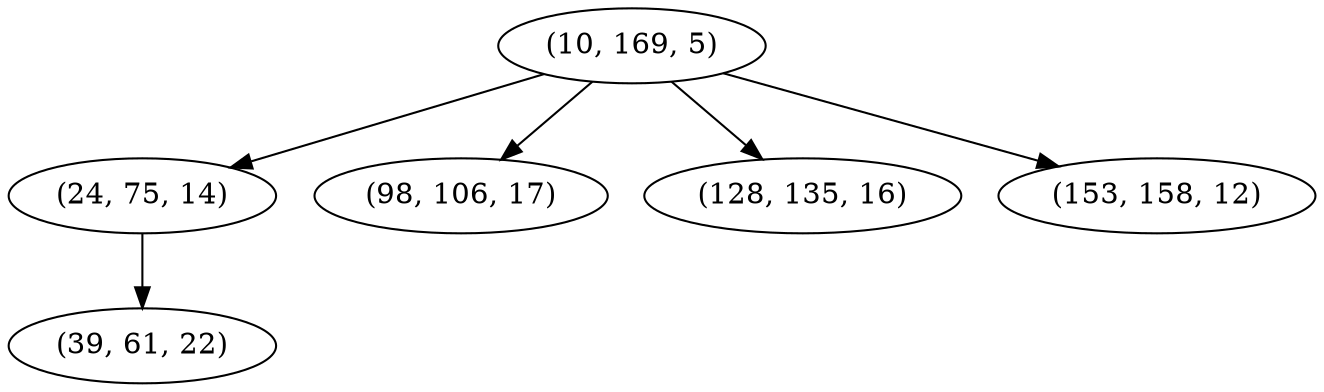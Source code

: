 digraph tree {
    "(10, 169, 5)";
    "(24, 75, 14)";
    "(39, 61, 22)";
    "(98, 106, 17)";
    "(128, 135, 16)";
    "(153, 158, 12)";
    "(10, 169, 5)" -> "(24, 75, 14)";
    "(10, 169, 5)" -> "(98, 106, 17)";
    "(10, 169, 5)" -> "(128, 135, 16)";
    "(10, 169, 5)" -> "(153, 158, 12)";
    "(24, 75, 14)" -> "(39, 61, 22)";
}
